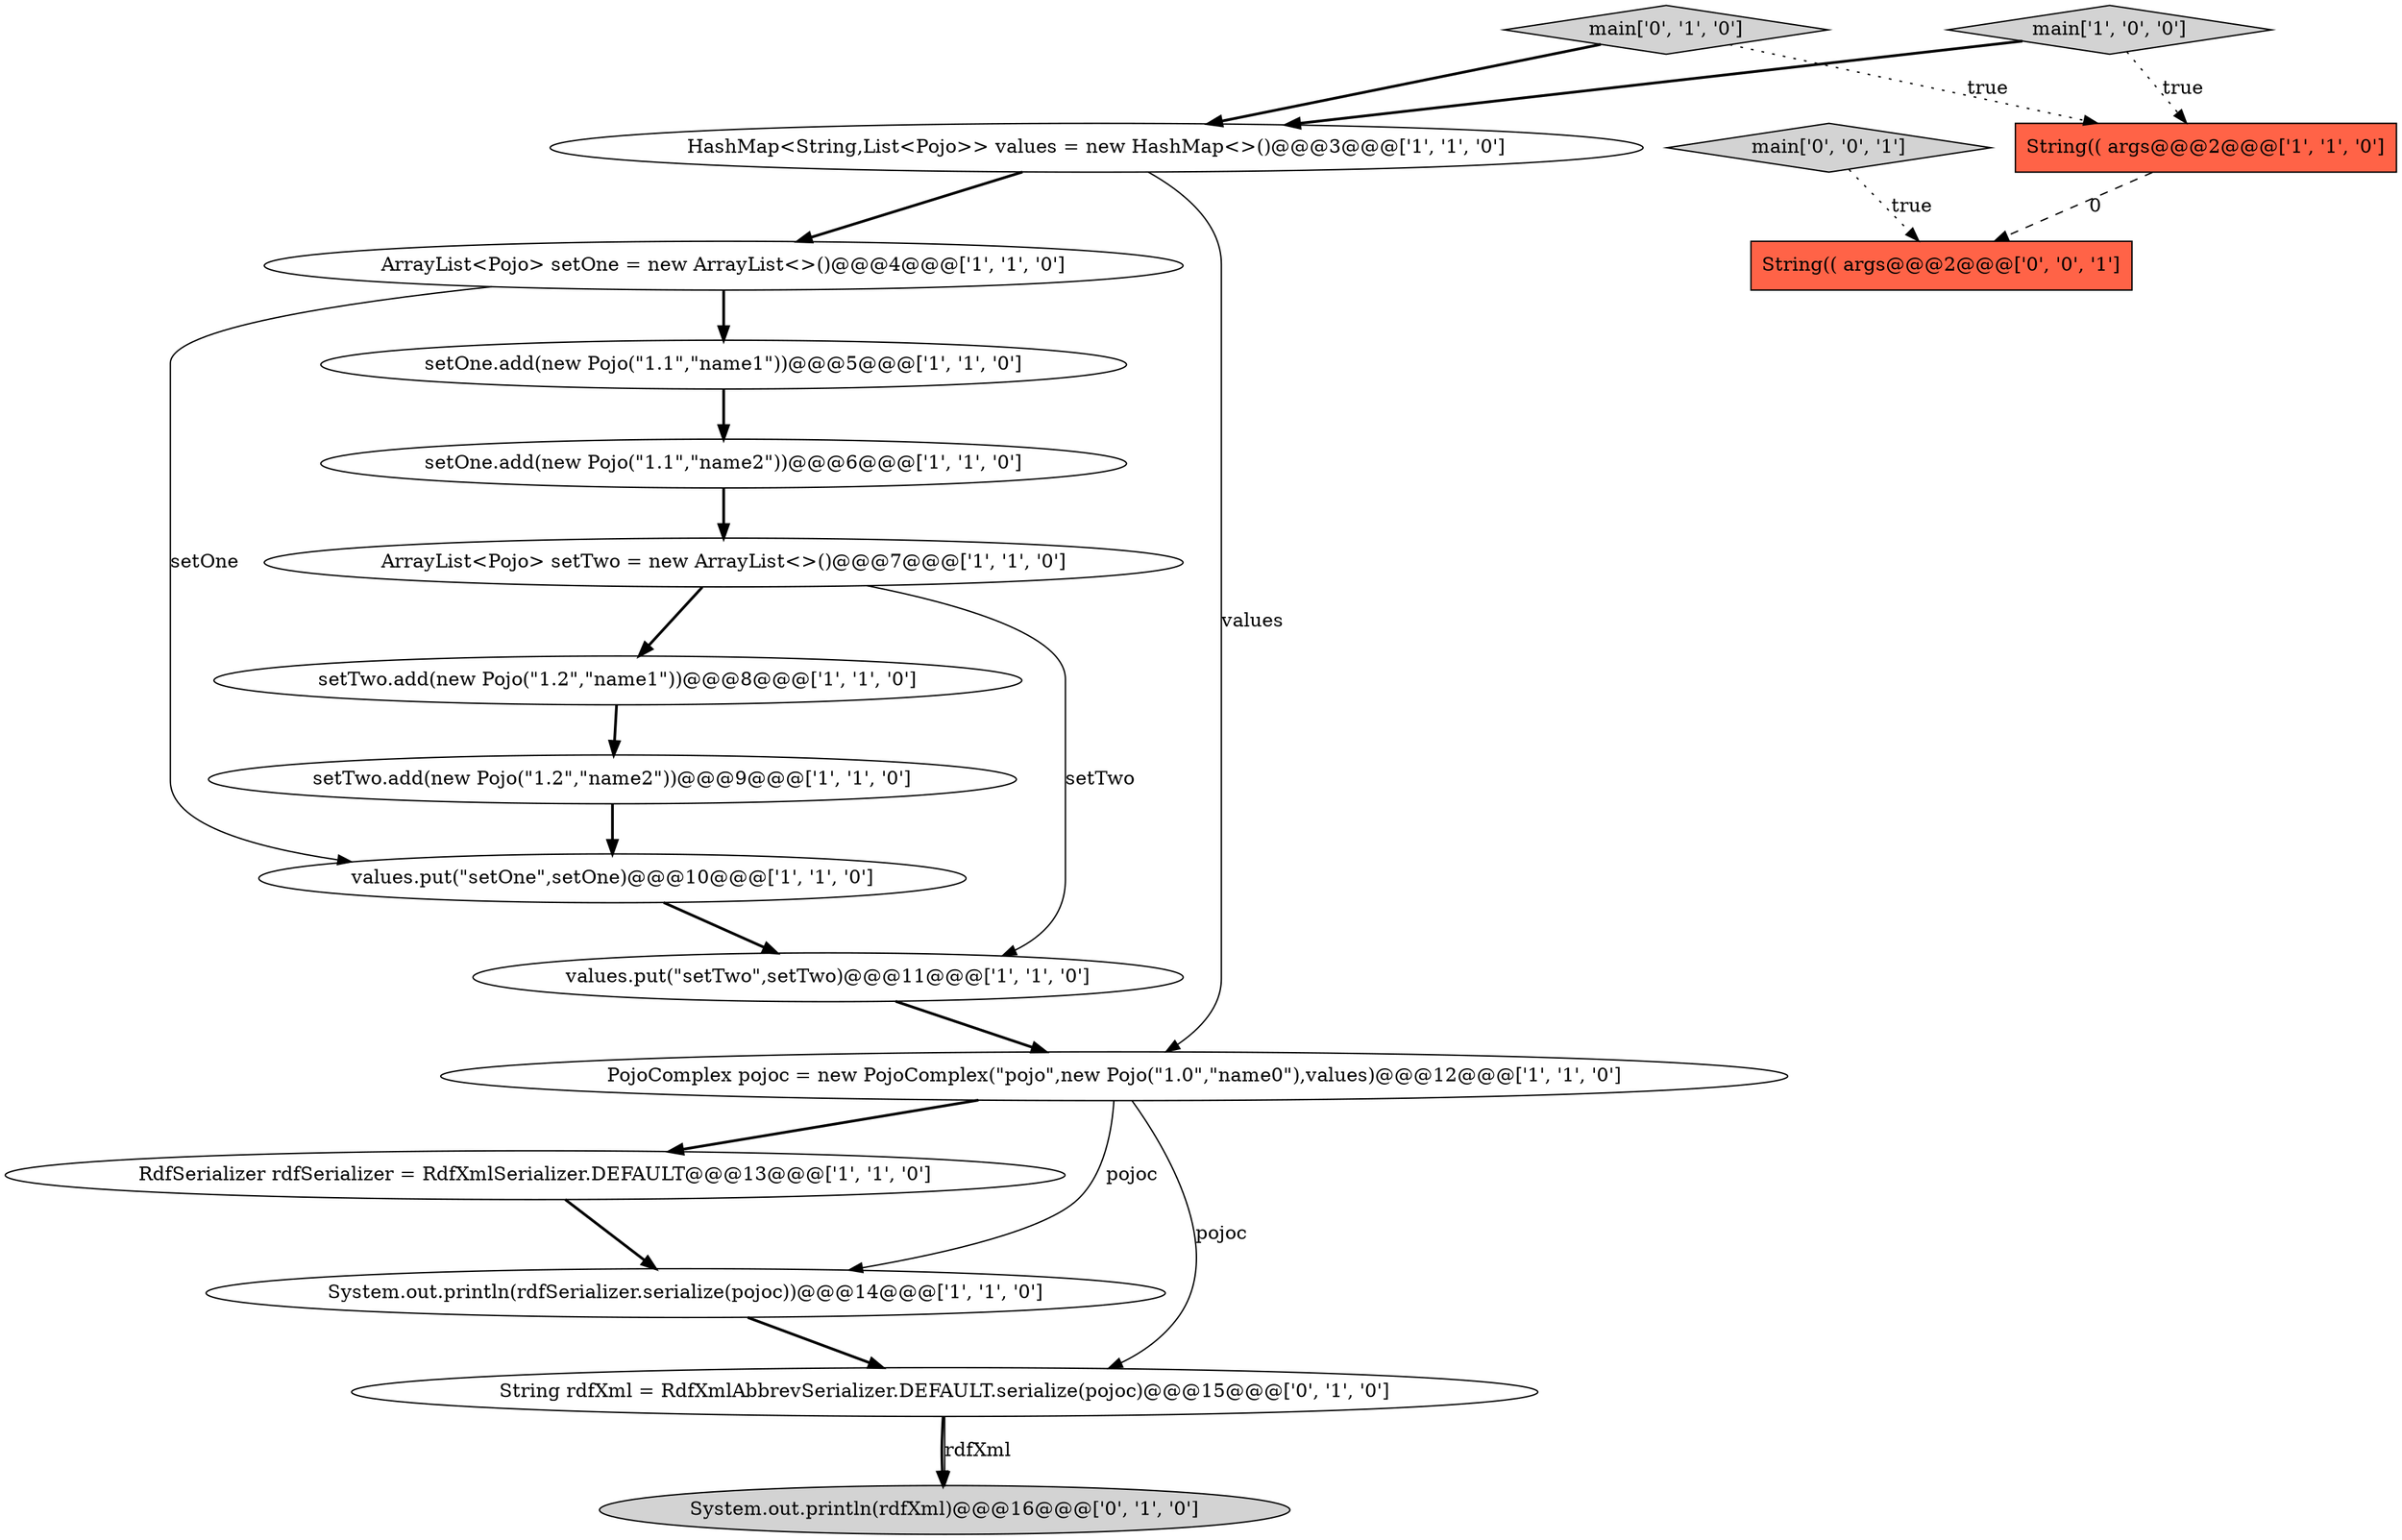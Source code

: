 digraph {
7 [style = filled, label = "RdfSerializer rdfSerializer = RdfXmlSerializer.DEFAULT@@@13@@@['1', '1', '0']", fillcolor = white, shape = ellipse image = "AAA0AAABBB1BBB"];
10 [style = filled, label = "System.out.println(rdfSerializer.serialize(pojoc))@@@14@@@['1', '1', '0']", fillcolor = white, shape = ellipse image = "AAA0AAABBB1BBB"];
0 [style = filled, label = "setTwo.add(new Pojo(\"1.2\",\"name1\"))@@@8@@@['1', '1', '0']", fillcolor = white, shape = ellipse image = "AAA0AAABBB1BBB"];
8 [style = filled, label = "String(( args@@@2@@@['1', '1', '0']", fillcolor = tomato, shape = box image = "AAA0AAABBB1BBB"];
14 [style = filled, label = "main['0', '1', '0']", fillcolor = lightgray, shape = diamond image = "AAA0AAABBB2BBB"];
17 [style = filled, label = "String(( args@@@2@@@['0', '0', '1']", fillcolor = tomato, shape = box image = "AAA0AAABBB3BBB"];
6 [style = filled, label = "setOne.add(new Pojo(\"1.1\",\"name2\"))@@@6@@@['1', '1', '0']", fillcolor = white, shape = ellipse image = "AAA0AAABBB1BBB"];
16 [style = filled, label = "String rdfXml = RdfXmlAbbrevSerializer.DEFAULT.serialize(pojoc)@@@15@@@['0', '1', '0']", fillcolor = white, shape = ellipse image = "AAA1AAABBB2BBB"];
12 [style = filled, label = "values.put(\"setOne\",setOne)@@@10@@@['1', '1', '0']", fillcolor = white, shape = ellipse image = "AAA0AAABBB1BBB"];
15 [style = filled, label = "System.out.println(rdfXml)@@@16@@@['0', '1', '0']", fillcolor = lightgray, shape = ellipse image = "AAA1AAABBB2BBB"];
3 [style = filled, label = "PojoComplex pojoc = new PojoComplex(\"pojo\",new Pojo(\"1.0\",\"name0\"),values)@@@12@@@['1', '1', '0']", fillcolor = white, shape = ellipse image = "AAA0AAABBB1BBB"];
18 [style = filled, label = "main['0', '0', '1']", fillcolor = lightgray, shape = diamond image = "AAA0AAABBB3BBB"];
11 [style = filled, label = "setTwo.add(new Pojo(\"1.2\",\"name2\"))@@@9@@@['1', '1', '0']", fillcolor = white, shape = ellipse image = "AAA0AAABBB1BBB"];
1 [style = filled, label = "main['1', '0', '0']", fillcolor = lightgray, shape = diamond image = "AAA0AAABBB1BBB"];
5 [style = filled, label = "HashMap<String,List<Pojo>> values = new HashMap<>()@@@3@@@['1', '1', '0']", fillcolor = white, shape = ellipse image = "AAA0AAABBB1BBB"];
9 [style = filled, label = "ArrayList<Pojo> setOne = new ArrayList<>()@@@4@@@['1', '1', '0']", fillcolor = white, shape = ellipse image = "AAA0AAABBB1BBB"];
2 [style = filled, label = "values.put(\"setTwo\",setTwo)@@@11@@@['1', '1', '0']", fillcolor = white, shape = ellipse image = "AAA0AAABBB1BBB"];
4 [style = filled, label = "ArrayList<Pojo> setTwo = new ArrayList<>()@@@7@@@['1', '1', '0']", fillcolor = white, shape = ellipse image = "AAA0AAABBB1BBB"];
13 [style = filled, label = "setOne.add(new Pojo(\"1.1\",\"name1\"))@@@5@@@['1', '1', '0']", fillcolor = white, shape = ellipse image = "AAA0AAABBB1BBB"];
10->16 [style = bold, label=""];
14->5 [style = bold, label=""];
4->2 [style = solid, label="setTwo"];
1->8 [style = dotted, label="true"];
11->12 [style = bold, label=""];
6->4 [style = bold, label=""];
5->3 [style = solid, label="values"];
3->10 [style = solid, label="pojoc"];
7->10 [style = bold, label=""];
12->2 [style = bold, label=""];
9->13 [style = bold, label=""];
13->6 [style = bold, label=""];
16->15 [style = bold, label=""];
14->8 [style = dotted, label="true"];
16->15 [style = solid, label="rdfXml"];
5->9 [style = bold, label=""];
3->7 [style = bold, label=""];
0->11 [style = bold, label=""];
2->3 [style = bold, label=""];
9->12 [style = solid, label="setOne"];
18->17 [style = dotted, label="true"];
3->16 [style = solid, label="pojoc"];
8->17 [style = dashed, label="0"];
4->0 [style = bold, label=""];
1->5 [style = bold, label=""];
}
